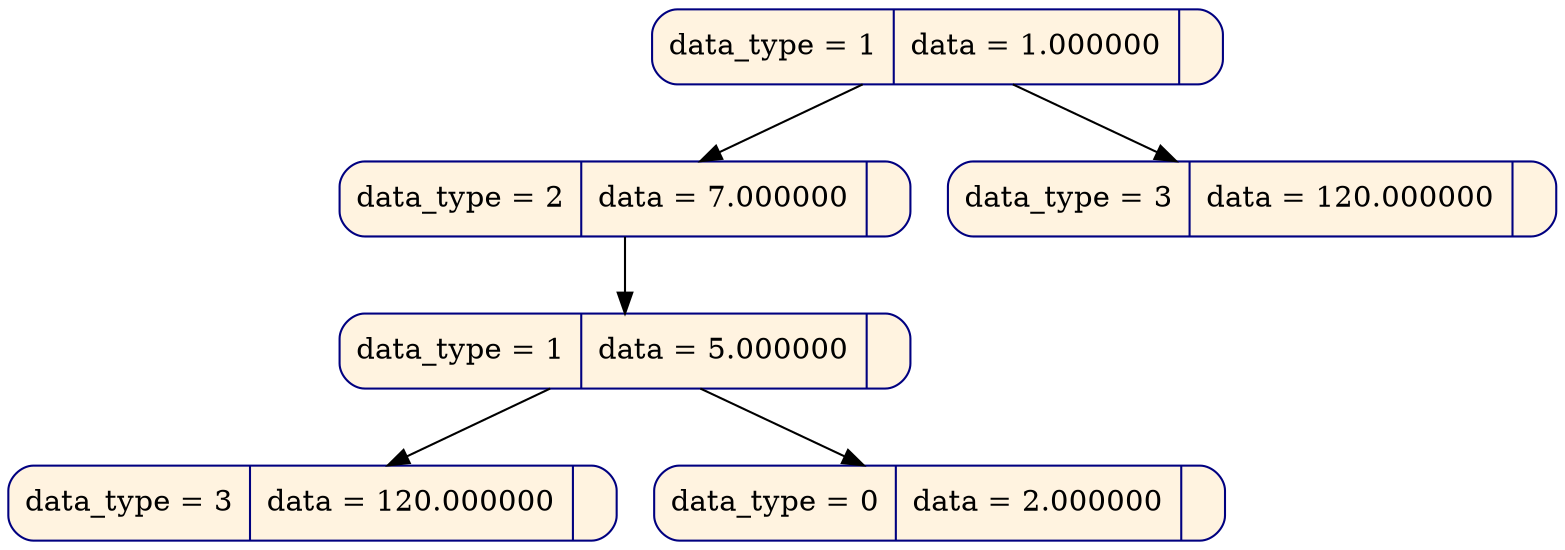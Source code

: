 digraph
{
node [shape = Mrecord, color  = "navy", style = "filled"];
node0x619000000b98[label = " data_type = 1 | data = 1.000000 | ", fillcolor = "#fff3e0", rank = 0];
node0x619000000b28[label = " data_type = 2 | data = 7.000000 | ", fillcolor = "#fff3e0", rank = 1];
node0x619000000af0[label = " data_type = 1 | data = 5.000000 | ", fillcolor = "#fff3e0", rank = 2];
node0x619000000a80[label = " data_type = 3 | data = 120.000000 | ", fillcolor = "#fff3e0", rank = 3];
node0x619000000ab8[label = " data_type = 0 | data = 2.000000 | ", fillcolor = "#fff3e0", rank = 3];
node0x619000000b60[label = " data_type = 3 | data = 120.000000 | ", fillcolor = "#fff3e0", rank = 1];
node0x619000000b98 -> node0x619000000b28;
node0x619000000b28 -> node0x619000000af0;
node0x619000000af0 -> node0x619000000a80;
node0x619000000af0 -> node0x619000000ab8;
node0x619000000b98 -> node0x619000000b60;
}
